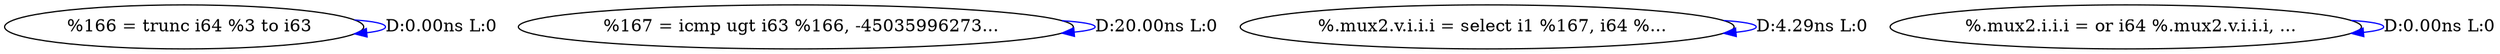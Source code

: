 digraph {
Node0x311f640[label="  %166 = trunc i64 %3 to i63"];
Node0x311f640 -> Node0x311f640[label="D:0.00ns L:0",color=blue];
Node0x311f720[label="  %167 = icmp ugt i63 %166, -45035996273..."];
Node0x311f720 -> Node0x311f720[label="D:20.00ns L:0",color=blue];
Node0x311f800[label="  %.mux2.v.i.i.i = select i1 %167, i64 %..."];
Node0x311f800 -> Node0x311f800[label="D:4.29ns L:0",color=blue];
Node0x311f8e0[label="  %.mux2.i.i.i = or i64 %.mux2.v.i.i.i, ..."];
Node0x311f8e0 -> Node0x311f8e0[label="D:0.00ns L:0",color=blue];
}
